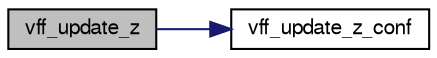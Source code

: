 digraph "vff_update_z"
{
  edge [fontname="FreeSans",fontsize="10",labelfontname="FreeSans",labelfontsize="10"];
  node [fontname="FreeSans",fontsize="10",shape=record];
  rankdir="LR";
  Node1 [label="vff_update_z",height=0.2,width=0.4,color="black", fillcolor="grey75", style="filled", fontcolor="black"];
  Node1 -> Node2 [color="midnightblue",fontsize="10",style="solid",fontname="FreeSans"];
  Node2 [label="vff_update_z_conf",height=0.2,width=0.4,color="black", fillcolor="white", style="filled",URL="$vf__extended__float_8c.html#a383a56a1eaa73890c3b6ca0599c3fb67"];
}
